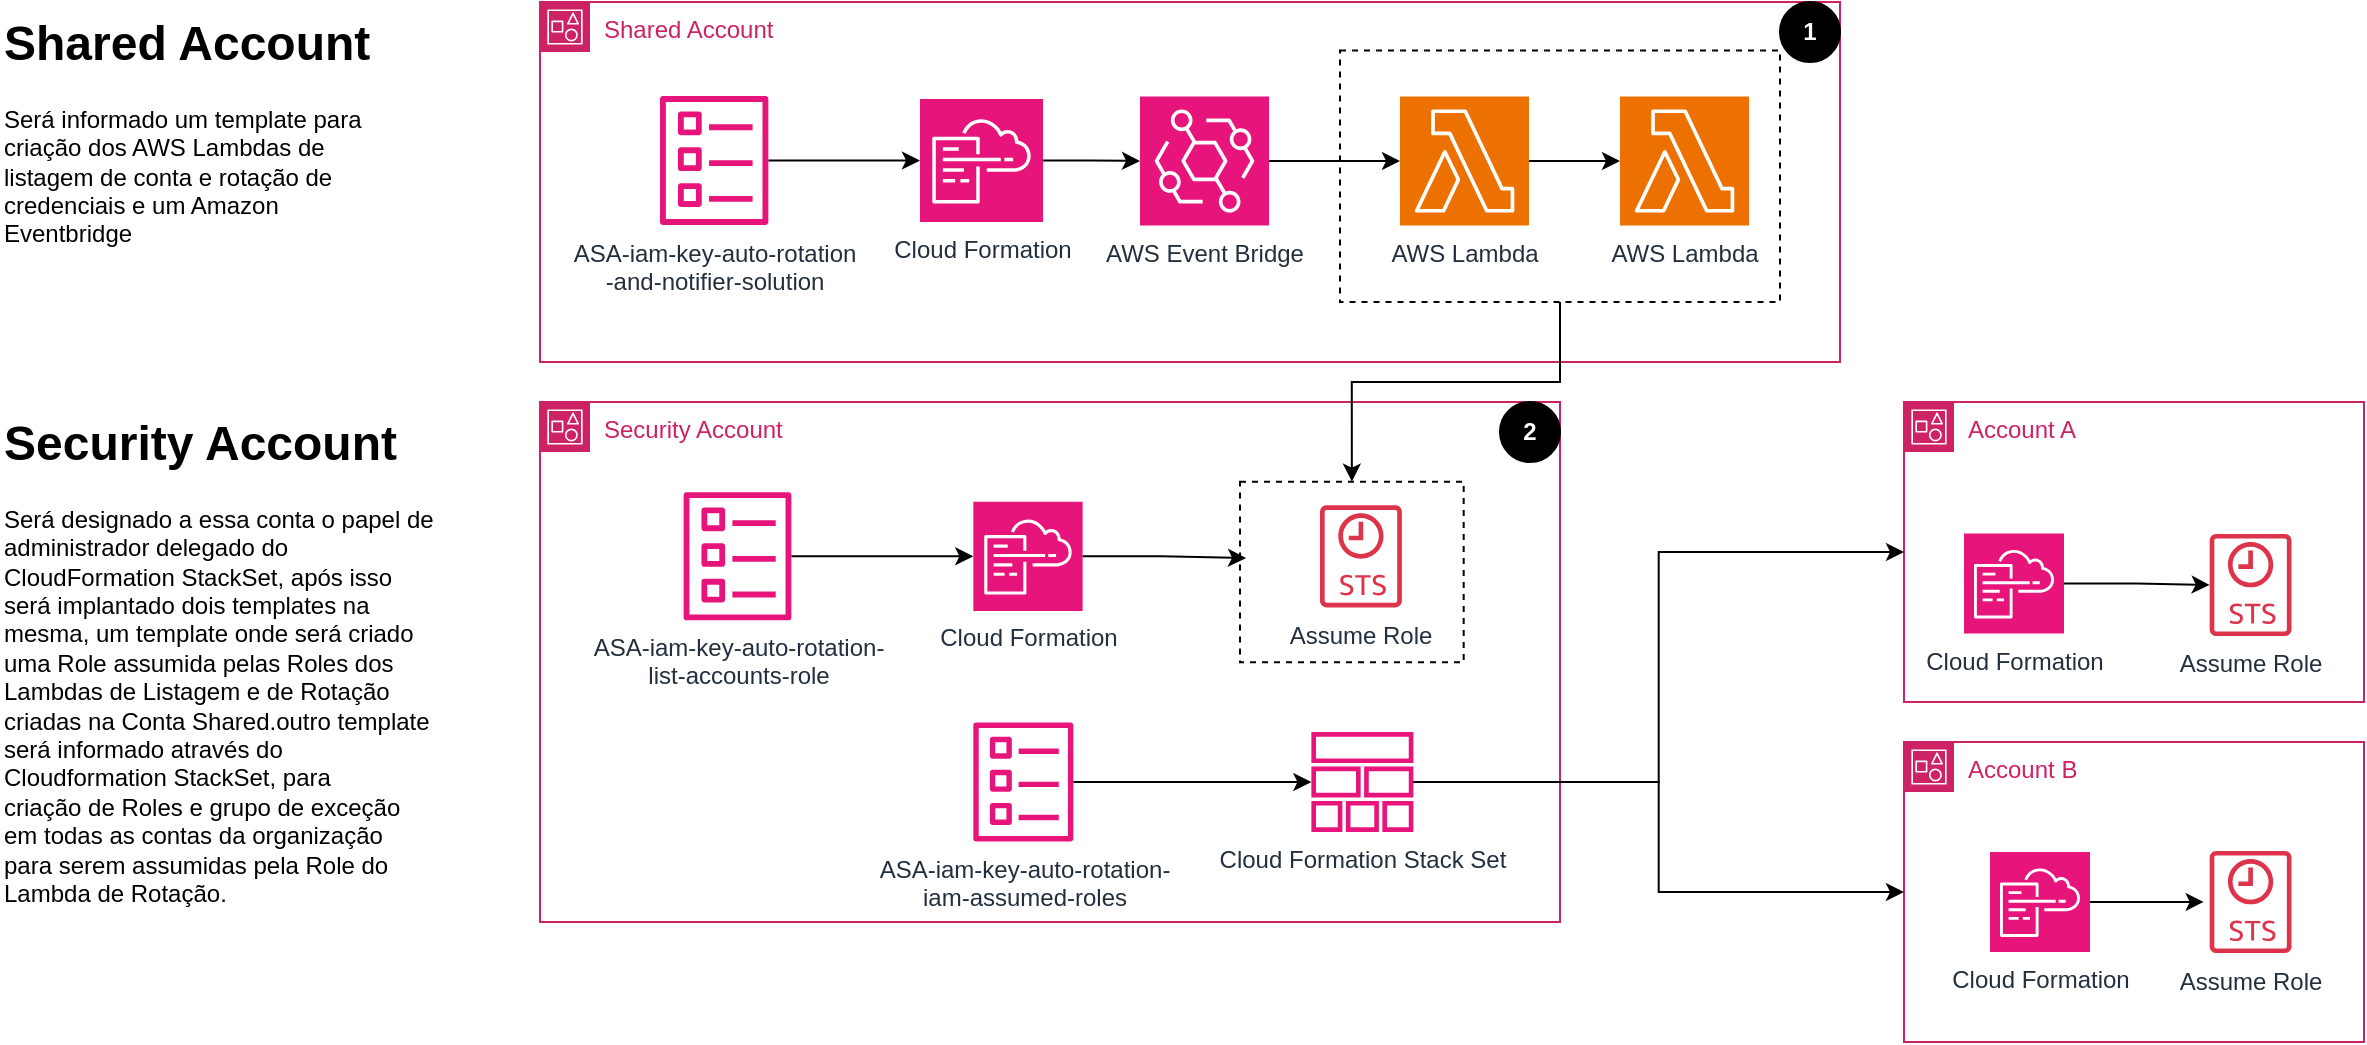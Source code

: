 <mxfile pages="3">
    <diagram name="Página-1" id="qgSkU5hxS73hfIkwyAkY">
        <mxGraphModel dx="3071" dy="1956" grid="1" gridSize="10" guides="1" tooltips="1" connect="1" arrows="1" fold="1" page="1" pageScale="1" pageWidth="827" pageHeight="1169" math="0" shadow="0">
            <root>
                <mxCell id="0"/>
                <mxCell id="1" parent="0"/>
                <mxCell id="0bGmIDLalzpKlqYoLmTf-1" value="&lt;div&gt;Shared Account&lt;/div&gt;&lt;div&gt;&lt;br&gt;&lt;/div&gt;" style="points=[[0,0],[0.25,0],[0.5,0],[0.75,0],[1,0],[1,0.25],[1,0.5],[1,0.75],[1,1],[0.75,1],[0.5,1],[0.25,1],[0,1],[0,0.75],[0,0.5],[0,0.25]];outlineConnect=0;gradientColor=none;html=1;whiteSpace=wrap;fontSize=12;fontStyle=0;container=1;pointerEvents=0;collapsible=0;recursiveResize=0;shape=mxgraph.aws4.group;grIcon=mxgraph.aws4.group_account;strokeColor=#CD2264;fillColor=none;verticalAlign=top;align=left;spacingLeft=30;fontColor=#CD2264;" parent="1" vertex="1">
                    <mxGeometry x="-1440" y="-230" width="650" height="180" as="geometry"/>
                </mxCell>
                <mxCell id="0bGmIDLalzpKlqYoLmTf-2" style="edgeStyle=orthogonalEdgeStyle;rounded=0;orthogonalLoop=1;jettySize=auto;html=1;" parent="0bGmIDLalzpKlqYoLmTf-1" source="0bGmIDLalzpKlqYoLmTf-3" target="0bGmIDLalzpKlqYoLmTf-4" edge="1">
                    <mxGeometry relative="1" as="geometry"/>
                </mxCell>
                <mxCell id="0bGmIDLalzpKlqYoLmTf-3" value="&lt;div&gt;ASA-iam-key-auto-rotation&lt;/div&gt;&lt;div&gt;-and-notifier-solution &lt;br&gt;&lt;/div&gt;&lt;div&gt;&lt;br&gt;&lt;/div&gt;" style="sketch=0;outlineConnect=0;fontColor=#232F3E;gradientColor=none;fillColor=#E7157B;strokeColor=none;dashed=0;verticalLabelPosition=bottom;verticalAlign=top;align=center;html=1;fontSize=12;fontStyle=0;aspect=fixed;pointerEvents=1;shape=mxgraph.aws4.template;" parent="0bGmIDLalzpKlqYoLmTf-1" vertex="1">
                    <mxGeometry x="60" y="46.75" width="54.17" height="65" as="geometry"/>
                </mxCell>
                <mxCell id="0bGmIDLalzpKlqYoLmTf-4" value="&lt;div&gt;Cloud Formation&lt;/div&gt;" style="sketch=0;points=[[0,0,0],[0.25,0,0],[0.5,0,0],[0.75,0,0],[1,0,0],[0,1,0],[0.25,1,0],[0.5,1,0],[0.75,1,0],[1,1,0],[0,0.25,0],[0,0.5,0],[0,0.75,0],[1,0.25,0],[1,0.5,0],[1,0.75,0]];points=[[0,0,0],[0.25,0,0],[0.5,0,0],[0.75,0,0],[1,0,0],[0,1,0],[0.25,1,0],[0.5,1,0],[0.75,1,0],[1,1,0],[0,0.25,0],[0,0.5,0],[0,0.75,0],[1,0.25,0],[1,0.5,0],[1,0.75,0]];outlineConnect=0;fontColor=#232F3E;fillColor=#E7157B;strokeColor=#ffffff;dashed=0;verticalLabelPosition=bottom;verticalAlign=top;align=center;html=1;fontSize=12;fontStyle=0;aspect=fixed;shape=mxgraph.aws4.resourceIcon;resIcon=mxgraph.aws4.cloudformation;" parent="0bGmIDLalzpKlqYoLmTf-1" vertex="1">
                    <mxGeometry x="190" y="48.5" width="61.5" height="61.5" as="geometry"/>
                </mxCell>
                <mxCell id="0bGmIDLalzpKlqYoLmTf-5" value="" style="rounded=0;whiteSpace=wrap;html=1;dashed=1;" parent="0bGmIDLalzpKlqYoLmTf-1" vertex="1">
                    <mxGeometry x="400" y="24.25" width="220" height="125.75" as="geometry"/>
                </mxCell>
                <mxCell id="0bGmIDLalzpKlqYoLmTf-6" style="edgeStyle=orthogonalEdgeStyle;rounded=0;orthogonalLoop=1;jettySize=auto;html=1;" parent="0bGmIDLalzpKlqYoLmTf-1" source="0bGmIDLalzpKlqYoLmTf-7" target="0bGmIDLalzpKlqYoLmTf-10" edge="1">
                    <mxGeometry relative="1" as="geometry"/>
                </mxCell>
                <mxCell id="0bGmIDLalzpKlqYoLmTf-7" value="AWS Lambda" style="sketch=0;points=[[0,0,0],[0.25,0,0],[0.5,0,0],[0.75,0,0],[1,0,0],[0,1,0],[0.25,1,0],[0.5,1,0],[0.75,1,0],[1,1,0],[0,0.25,0],[0,0.5,0],[0,0.75,0],[1,0.25,0],[1,0.5,0],[1,0.75,0]];outlineConnect=0;fontColor=#232F3E;fillColor=#ED7100;strokeColor=#ffffff;dashed=0;verticalLabelPosition=bottom;verticalAlign=top;align=center;html=1;fontSize=12;fontStyle=0;aspect=fixed;shape=mxgraph.aws4.resourceIcon;resIcon=mxgraph.aws4.lambda;" parent="0bGmIDLalzpKlqYoLmTf-1" vertex="1">
                    <mxGeometry x="430" y="47.25" width="64.5" height="64.5" as="geometry"/>
                </mxCell>
                <mxCell id="0bGmIDLalzpKlqYoLmTf-8" style="edgeStyle=orthogonalEdgeStyle;rounded=0;orthogonalLoop=1;jettySize=auto;html=1;" parent="0bGmIDLalzpKlqYoLmTf-1" source="0bGmIDLalzpKlqYoLmTf-9" target="0bGmIDLalzpKlqYoLmTf-7" edge="1">
                    <mxGeometry relative="1" as="geometry"/>
                </mxCell>
                <mxCell id="0bGmIDLalzpKlqYoLmTf-9" value="&lt;div&gt;AWS Event Bridge&lt;/div&gt;" style="sketch=0;points=[[0,0,0],[0.25,0,0],[0.5,0,0],[0.75,0,0],[1,0,0],[0,1,0],[0.25,1,0],[0.5,1,0],[0.75,1,0],[1,1,0],[0,0.25,0],[0,0.5,0],[0,0.75,0],[1,0.25,0],[1,0.5,0],[1,0.75,0]];outlineConnect=0;fontColor=#232F3E;fillColor=#E7157B;strokeColor=#ffffff;dashed=0;verticalLabelPosition=bottom;verticalAlign=top;align=center;html=1;fontSize=12;fontStyle=0;aspect=fixed;shape=mxgraph.aws4.resourceIcon;resIcon=mxgraph.aws4.eventbridge;" parent="0bGmIDLalzpKlqYoLmTf-1" vertex="1">
                    <mxGeometry x="300" y="47.25" width="64.5" height="64.5" as="geometry"/>
                </mxCell>
                <mxCell id="0bGmIDLalzpKlqYoLmTf-10" value="AWS Lambda" style="sketch=0;points=[[0,0,0],[0.25,0,0],[0.5,0,0],[0.75,0,0],[1,0,0],[0,1,0],[0.25,1,0],[0.5,1,0],[0.75,1,0],[1,1,0],[0,0.25,0],[0,0.5,0],[0,0.75,0],[1,0.25,0],[1,0.5,0],[1,0.75,0]];outlineConnect=0;fontColor=#232F3E;fillColor=#ED7100;strokeColor=#ffffff;dashed=0;verticalLabelPosition=bottom;verticalAlign=top;align=center;html=1;fontSize=12;fontStyle=0;aspect=fixed;shape=mxgraph.aws4.resourceIcon;resIcon=mxgraph.aws4.lambda;" parent="0bGmIDLalzpKlqYoLmTf-1" vertex="1">
                    <mxGeometry x="540" y="47.25" width="64.5" height="64.5" as="geometry"/>
                </mxCell>
                <mxCell id="0bGmIDLalzpKlqYoLmTf-11" style="edgeStyle=orthogonalEdgeStyle;rounded=0;orthogonalLoop=1;jettySize=auto;html=1;entryX=0;entryY=0.5;entryDx=0;entryDy=0;entryPerimeter=0;" parent="0bGmIDLalzpKlqYoLmTf-1" source="0bGmIDLalzpKlqYoLmTf-4" target="0bGmIDLalzpKlqYoLmTf-9" edge="1">
                    <mxGeometry relative="1" as="geometry"/>
                </mxCell>
                <mxCell id="0bGmIDLalzpKlqYoLmTf-12" value="&lt;b&gt;&lt;font style=&quot;background-color: rgb(0, 0, 0);&quot; color=&quot;#ffffff&quot;&gt;1&lt;/font&gt;&lt;/b&gt;" style="ellipse;whiteSpace=wrap;html=1;aspect=fixed;fillColor=#000000;" parent="0bGmIDLalzpKlqYoLmTf-1" vertex="1">
                    <mxGeometry x="620" width="30" height="30" as="geometry"/>
                </mxCell>
                <mxCell id="0bGmIDLalzpKlqYoLmTf-13" value="&lt;div&gt;Security Account&lt;/div&gt;&lt;div&gt;&lt;br&gt;&lt;/div&gt;" style="points=[[0,0],[0.25,0],[0.5,0],[0.75,0],[1,0],[1,0.25],[1,0.5],[1,0.75],[1,1],[0.75,1],[0.5,1],[0.25,1],[0,1],[0,0.75],[0,0.5],[0,0.25]];outlineConnect=0;gradientColor=none;html=1;whiteSpace=wrap;fontSize=12;fontStyle=0;container=1;pointerEvents=0;collapsible=0;recursiveResize=0;shape=mxgraph.aws4.group;grIcon=mxgraph.aws4.group_account;strokeColor=#CD2264;fillColor=none;verticalAlign=top;align=left;spacingLeft=30;fontColor=#CD2264;dashed=0;" parent="1" vertex="1">
                    <mxGeometry x="-1440" y="-30" width="510" height="260" as="geometry"/>
                </mxCell>
                <mxCell id="0bGmIDLalzpKlqYoLmTf-14" value="" style="rounded=0;whiteSpace=wrap;html=1;dashed=1;" parent="0bGmIDLalzpKlqYoLmTf-13" vertex="1">
                    <mxGeometry x="350" y="39.83" width="111.84" height="90.34" as="geometry"/>
                </mxCell>
                <mxCell id="0bGmIDLalzpKlqYoLmTf-15" style="edgeStyle=orthogonalEdgeStyle;rounded=0;orthogonalLoop=1;jettySize=auto;html=1;" parent="0bGmIDLalzpKlqYoLmTf-13" source="0bGmIDLalzpKlqYoLmTf-16" target="0bGmIDLalzpKlqYoLmTf-17" edge="1">
                    <mxGeometry relative="1" as="geometry"/>
                </mxCell>
                <mxCell id="0bGmIDLalzpKlqYoLmTf-16" value="&lt;div&gt;ASA-iam-key-auto-rotation-&lt;br&gt;list-accounts-role&lt;/div&gt;" style="sketch=0;outlineConnect=0;fontColor=#232F3E;gradientColor=none;fillColor=#E7157B;strokeColor=none;dashed=0;verticalLabelPosition=bottom;verticalAlign=top;align=center;html=1;fontSize=12;fontStyle=0;aspect=fixed;pointerEvents=1;shape=mxgraph.aws4.template;" parent="0bGmIDLalzpKlqYoLmTf-13" vertex="1">
                    <mxGeometry x="71.81" y="44.83" width="53.87" height="64.65" as="geometry"/>
                </mxCell>
                <mxCell id="0bGmIDLalzpKlqYoLmTf-17" value="&lt;div&gt;Cloud Formation&lt;/div&gt;" style="sketch=0;points=[[0,0,0],[0.25,0,0],[0.5,0,0],[0.75,0,0],[1,0,0],[0,1,0],[0.25,1,0],[0.5,1,0],[0.75,1,0],[1,1,0],[0,0.25,0],[0,0.5,0],[0,0.75,0],[1,0.25,0],[1,0.5,0],[1,0.75,0]];points=[[0,0,0],[0.25,0,0],[0.5,0,0],[0.75,0,0],[1,0,0],[0,1,0],[0.25,1,0],[0.5,1,0],[0.75,1,0],[1,1,0],[0,0.25,0],[0,0.5,0],[0,0.75,0],[1,0.25,0],[1,0.5,0],[1,0.75,0]];outlineConnect=0;fontColor=#232F3E;fillColor=#E7157B;strokeColor=#ffffff;dashed=0;verticalLabelPosition=bottom;verticalAlign=top;align=center;html=1;fontSize=12;fontStyle=0;aspect=fixed;shape=mxgraph.aws4.resourceIcon;resIcon=mxgraph.aws4.cloudformation;" parent="0bGmIDLalzpKlqYoLmTf-13" vertex="1">
                    <mxGeometry x="216.66" y="49.82" width="54.65" height="54.65" as="geometry"/>
                </mxCell>
                <mxCell id="0bGmIDLalzpKlqYoLmTf-18" value="&lt;div&gt;Assume Role&lt;/div&gt;&lt;div&gt;&lt;br&gt;&lt;/div&gt;" style="sketch=0;outlineConnect=0;fontColor=#232F3E;gradientColor=none;fillColor=#DD344C;strokeColor=none;dashed=0;verticalLabelPosition=bottom;verticalAlign=top;align=center;html=1;fontSize=12;fontStyle=0;aspect=fixed;pointerEvents=1;shape=mxgraph.aws4.sts_alternate;" parent="0bGmIDLalzpKlqYoLmTf-13" vertex="1">
                    <mxGeometry x="390" y="51.41" width="40.93" height="51.49" as="geometry"/>
                </mxCell>
                <mxCell id="0bGmIDLalzpKlqYoLmTf-19" style="edgeStyle=orthogonalEdgeStyle;rounded=0;orthogonalLoop=1;jettySize=auto;html=1;entryX=0.027;entryY=0.423;entryDx=0;entryDy=0;entryPerimeter=0;" parent="0bGmIDLalzpKlqYoLmTf-13" source="0bGmIDLalzpKlqYoLmTf-17" target="0bGmIDLalzpKlqYoLmTf-14" edge="1">
                    <mxGeometry relative="1" as="geometry"/>
                </mxCell>
                <mxCell id="0bGmIDLalzpKlqYoLmTf-20" value="&lt;font color=&quot;#ffffff&quot;&gt;&lt;b&gt;2&lt;/b&gt;&lt;/font&gt;" style="ellipse;whiteSpace=wrap;html=1;aspect=fixed;fillColor=#000000;" parent="0bGmIDLalzpKlqYoLmTf-13" vertex="1">
                    <mxGeometry x="480" width="30" height="30" as="geometry"/>
                </mxCell>
                <mxCell id="0bGmIDLalzpKlqYoLmTf-21" style="edgeStyle=orthogonalEdgeStyle;rounded=0;orthogonalLoop=1;jettySize=auto;html=1;" parent="0bGmIDLalzpKlqYoLmTf-13" source="0bGmIDLalzpKlqYoLmTf-22" target="0bGmIDLalzpKlqYoLmTf-23" edge="1">
                    <mxGeometry relative="1" as="geometry"/>
                </mxCell>
                <mxCell id="0bGmIDLalzpKlqYoLmTf-22" value="&lt;div&gt;ASA-iam-key-auto-rotation-&lt;br&gt;iam-assumed-roles&lt;/div&gt;&lt;div&gt;&lt;br&gt;&lt;/div&gt;" style="sketch=0;outlineConnect=0;fontColor=#232F3E;gradientColor=none;fillColor=#E7157B;strokeColor=none;dashed=0;verticalLabelPosition=bottom;verticalAlign=top;align=center;html=1;fontSize=12;fontStyle=0;aspect=fixed;pointerEvents=1;shape=mxgraph.aws4.template;" parent="0bGmIDLalzpKlqYoLmTf-13" vertex="1">
                    <mxGeometry x="216.66" y="160" width="50" height="60" as="geometry"/>
                </mxCell>
                <mxCell id="0bGmIDLalzpKlqYoLmTf-23" value="Cloud Formation Stack Set" style="sketch=0;outlineConnect=0;fontColor=#232F3E;gradientColor=none;fillColor=#E7157B;strokeColor=none;dashed=0;verticalLabelPosition=bottom;verticalAlign=top;align=center;html=1;fontSize=12;fontStyle=0;aspect=fixed;pointerEvents=1;shape=mxgraph.aws4.stack;" parent="0bGmIDLalzpKlqYoLmTf-13" vertex="1">
                    <mxGeometry x="385.53" y="165" width="51.32" height="50" as="geometry"/>
                </mxCell>
                <mxCell id="0bGmIDLalzpKlqYoLmTf-24" value="&lt;h1 style=&quot;margin-top: 0px;&quot;&gt;Shared Account&lt;br&gt;&lt;/h1&gt;Será informado um template para criação dos AWS Lambdas de listagem de conta e rotação de credenciais e um Amazon Eventbridge" style="text;html=1;whiteSpace=wrap;overflow=hidden;rounded=0;" parent="1" vertex="1">
                    <mxGeometry x="-1710" y="-230" width="200" height="130" as="geometry"/>
                </mxCell>
                <mxCell id="0bGmIDLalzpKlqYoLmTf-25" value="&lt;h1 style=&quot;margin-top: 0px;&quot;&gt;Security Account&lt;br&gt;&lt;/h1&gt;&lt;p&gt;Será designado a essa conta o papel de administrador delegado do CloudFormation StackSet, após isso será implantado dois templates na mesma, um template onde será criado uma Role assumida pelas Roles dos Lambdas de Listagem e de Rotação criadas na Conta Shared.outro template será informado através do Cloudformation StackSet, para &lt;br&gt;criação de Roles e grupo de exceção em todas as contas da organização &lt;br&gt;para serem assumidas pela Role do Lambda de Rotação.&lt;/p&gt;&lt;p&gt;&lt;br&gt;&lt;/p&gt;" style="text;html=1;whiteSpace=wrap;overflow=hidden;rounded=0;" parent="1" vertex="1">
                    <mxGeometry x="-1710" y="-30" width="220" height="270" as="geometry"/>
                </mxCell>
                <mxCell id="0bGmIDLalzpKlqYoLmTf-26" style="edgeStyle=orthogonalEdgeStyle;rounded=0;orthogonalLoop=1;jettySize=auto;html=1;entryX=0.5;entryY=0;entryDx=0;entryDy=0;" parent="1" source="0bGmIDLalzpKlqYoLmTf-5" target="0bGmIDLalzpKlqYoLmTf-14" edge="1">
                    <mxGeometry relative="1" as="geometry">
                        <Array as="points">
                            <mxPoint x="-930" y="-40"/>
                            <mxPoint x="-1034" y="-40"/>
                        </Array>
                    </mxGeometry>
                </mxCell>
                <mxCell id="0bGmIDLalzpKlqYoLmTf-27" value="Account A" style="points=[[0,0],[0.25,0],[0.5,0],[0.75,0],[1,0],[1,0.25],[1,0.5],[1,0.75],[1,1],[0.75,1],[0.5,1],[0.25,1],[0,1],[0,0.75],[0,0.5],[0,0.25]];outlineConnect=0;gradientColor=none;html=1;whiteSpace=wrap;fontSize=12;fontStyle=0;container=1;pointerEvents=0;collapsible=0;recursiveResize=0;shape=mxgraph.aws4.group;grIcon=mxgraph.aws4.group_account;strokeColor=#CD2264;fillColor=none;verticalAlign=top;align=left;spacingLeft=30;fontColor=#CD2264;dashed=0;" parent="1" vertex="1">
                    <mxGeometry x="-758" y="-30" width="230" height="150" as="geometry"/>
                </mxCell>
                <mxCell id="0bGmIDLalzpKlqYoLmTf-28" value="Assume Role" style="sketch=0;outlineConnect=0;fontColor=#232F3E;gradientColor=none;fillColor=#DD344C;strokeColor=none;dashed=0;verticalLabelPosition=bottom;verticalAlign=top;align=center;html=1;fontSize=12;fontStyle=0;aspect=fixed;pointerEvents=1;shape=mxgraph.aws4.sts_alternate;" parent="0bGmIDLalzpKlqYoLmTf-27" vertex="1">
                    <mxGeometry x="152.83" y="65.74" width="40.93" height="51.49" as="geometry"/>
                </mxCell>
                <mxCell id="0bGmIDLalzpKlqYoLmTf-29" value="Account B" style="points=[[0,0],[0.25,0],[0.5,0],[0.75,0],[1,0],[1,0.25],[1,0.5],[1,0.75],[1,1],[0.75,1],[0.5,1],[0.25,1],[0,1],[0,0.75],[0,0.5],[0,0.25]];outlineConnect=0;gradientColor=none;html=1;whiteSpace=wrap;fontSize=12;fontStyle=0;container=1;pointerEvents=0;collapsible=0;recursiveResize=0;shape=mxgraph.aws4.group;grIcon=mxgraph.aws4.group_account;strokeColor=#CD2264;fillColor=none;verticalAlign=top;align=left;spacingLeft=30;fontColor=#CD2264;dashed=0;" parent="1" vertex="1">
                    <mxGeometry x="-758" y="140" width="230" height="150" as="geometry"/>
                </mxCell>
                <mxCell id="0bGmIDLalzpKlqYoLmTf-30" style="edgeStyle=orthogonalEdgeStyle;rounded=0;orthogonalLoop=1;jettySize=auto;html=1;" parent="1" source="0bGmIDLalzpKlqYoLmTf-31" edge="1">
                    <mxGeometry relative="1" as="geometry">
                        <mxPoint x="-608.17" y="219.99" as="targetPoint"/>
                    </mxGeometry>
                </mxCell>
                <mxCell id="0bGmIDLalzpKlqYoLmTf-31" value="&lt;div&gt;Cloud Formation&lt;/div&gt;" style="sketch=0;points=[[0,0,0],[0.25,0,0],[0.5,0,0],[0.75,0,0],[1,0,0],[0,1,0],[0.25,1,0],[0.5,1,0],[0.75,1,0],[1,1,0],[0,0.25,0],[0,0.5,0],[0,0.75,0],[1,0.25,0],[1,0.5,0],[1,0.75,0]];points=[[0,0,0],[0.25,0,0],[0.5,0,0],[0.75,0,0],[1,0,0],[0,1,0],[0.25,1,0],[0.5,1,0],[0.75,1,0],[1,1,0],[0,0.25,0],[0,0.5,0],[0,0.75,0],[1,0.25,0],[1,0.5,0],[1,0.75,0]];outlineConnect=0;fontColor=#232F3E;fillColor=#E7157B;strokeColor=#ffffff;dashed=0;verticalLabelPosition=bottom;verticalAlign=top;align=center;html=1;fontSize=12;fontStyle=0;aspect=fixed;shape=mxgraph.aws4.resourceIcon;resIcon=mxgraph.aws4.cloudformation;" parent="1" vertex="1">
                    <mxGeometry x="-715" y="194.99" width="50" height="50" as="geometry"/>
                </mxCell>
                <mxCell id="0bGmIDLalzpKlqYoLmTf-32" value="Assume Role" style="sketch=0;outlineConnect=0;fontColor=#232F3E;gradientColor=none;fillColor=#DD344C;strokeColor=none;dashed=0;verticalLabelPosition=bottom;verticalAlign=top;align=center;html=1;fontSize=12;fontStyle=0;aspect=fixed;pointerEvents=1;shape=mxgraph.aws4.sts_alternate;" parent="1" vertex="1">
                    <mxGeometry x="-605.17" y="194.25" width="40.93" height="51.49" as="geometry"/>
                </mxCell>
                <mxCell id="0bGmIDLalzpKlqYoLmTf-33" style="edgeStyle=orthogonalEdgeStyle;rounded=0;orthogonalLoop=1;jettySize=auto;html=1;" parent="1" source="0bGmIDLalzpKlqYoLmTf-34" target="0bGmIDLalzpKlqYoLmTf-28" edge="1">
                    <mxGeometry relative="1" as="geometry">
                        <mxPoint x="-618" y="60.74" as="targetPoint"/>
                    </mxGeometry>
                </mxCell>
                <mxCell id="0bGmIDLalzpKlqYoLmTf-34" value="&lt;div&gt;Cloud Formation&lt;/div&gt;" style="sketch=0;points=[[0,0,0],[0.25,0,0],[0.5,0,0],[0.75,0,0],[1,0,0],[0,1,0],[0.25,1,0],[0.5,1,0],[0.75,1,0],[1,1,0],[0,0.25,0],[0,0.5,0],[0,0.75,0],[1,0.25,0],[1,0.5,0],[1,0.75,0]];points=[[0,0,0],[0.25,0,0],[0.5,0,0],[0.75,0,0],[1,0,0],[0,1,0],[0.25,1,0],[0.5,1,0],[0.75,1,0],[1,1,0],[0,0.25,0],[0,0.5,0],[0,0.75,0],[1,0.25,0],[1,0.5,0],[1,0.75,0]];outlineConnect=0;fontColor=#232F3E;fillColor=#E7157B;strokeColor=#ffffff;dashed=0;verticalLabelPosition=bottom;verticalAlign=top;align=center;html=1;fontSize=12;fontStyle=0;aspect=fixed;shape=mxgraph.aws4.resourceIcon;resIcon=mxgraph.aws4.cloudformation;" parent="1" vertex="1">
                    <mxGeometry x="-728" y="35.74" width="50" height="50" as="geometry"/>
                </mxCell>
                <mxCell id="0bGmIDLalzpKlqYoLmTf-35" style="edgeStyle=orthogonalEdgeStyle;rounded=0;orthogonalLoop=1;jettySize=auto;html=1;entryX=0;entryY=0.5;entryDx=0;entryDy=0;" parent="1" source="0bGmIDLalzpKlqYoLmTf-23" target="0bGmIDLalzpKlqYoLmTf-27" edge="1">
                    <mxGeometry relative="1" as="geometry"/>
                </mxCell>
                <mxCell id="0bGmIDLalzpKlqYoLmTf-36" style="edgeStyle=orthogonalEdgeStyle;rounded=0;orthogonalLoop=1;jettySize=auto;html=1;" parent="1" source="0bGmIDLalzpKlqYoLmTf-23" target="0bGmIDLalzpKlqYoLmTf-29" edge="1">
                    <mxGeometry relative="1" as="geometry"/>
                </mxCell>
            </root>
        </mxGraphModel>
    </diagram>
    <diagram id="G9Zi1aTXQtj_GWjGrWDe" name="Página-2">
        <mxGraphModel dx="2864" dy="2293" grid="1" gridSize="10" guides="1" tooltips="1" connect="1" arrows="1" fold="1" page="1" pageScale="1" pageWidth="827" pageHeight="1169" math="0" shadow="0">
            <root>
                <mxCell id="0"/>
                <mxCell id="1" parent="0"/>
                <mxCell id="LbYironnKpKWEJXVZfxQ-1" style="edgeStyle=orthogonalEdgeStyle;rounded=0;orthogonalLoop=1;jettySize=auto;html=1;fontColor=#000000;strokeColor=#FFFFFF;" parent="1" source="LbYironnKpKWEJXVZfxQ-4" target="LbYironnKpKWEJXVZfxQ-46" edge="1">
                    <mxGeometry relative="1" as="geometry">
                        <Array as="points">
                            <mxPoint x="205" y="190"/>
                            <mxPoint x="205" y="190"/>
                        </Array>
                    </mxGeometry>
                </mxCell>
                <mxCell id="LbYironnKpKWEJXVZfxQ-2" style="edgeStyle=orthogonalEdgeStyle;rounded=0;orthogonalLoop=1;jettySize=auto;html=1;" parent="1" source="LbYironnKpKWEJXVZfxQ-4" target="LbYironnKpKWEJXVZfxQ-46" edge="1">
                    <mxGeometry relative="1" as="geometry">
                        <Array as="points">
                            <mxPoint x="205" y="198"/>
                            <mxPoint x="205" y="198"/>
                        </Array>
                    </mxGeometry>
                </mxCell>
                <mxCell id="LbYironnKpKWEJXVZfxQ-3" value="Administrador Delegado" style="edgeLabel;html=1;align=center;verticalAlign=middle;resizable=0;points=[];" parent="LbYironnKpKWEJXVZfxQ-2" connectable="0" vertex="1">
                    <mxGeometry x="-0.184" relative="1" as="geometry">
                        <mxPoint as="offset"/>
                    </mxGeometry>
                </mxCell>
                <mxCell id="LbYironnKpKWEJXVZfxQ-4" value="Security Account" style="points=[[0,0],[0.25,0],[0.5,0],[0.75,0],[1,0],[1,0.25],[1,0.5],[1,0.75],[1,1],[0.75,1],[0.5,1],[0.25,1],[0,1],[0,0.75],[0,0.5],[0,0.25]];outlineConnect=0;gradientColor=none;html=1;whiteSpace=wrap;fontSize=12;fontStyle=0;container=1;pointerEvents=0;collapsible=0;recursiveResize=0;shape=mxgraph.aws4.group;grIcon=mxgraph.aws4.group_account;strokeColor=#CD2264;fillColor=none;verticalAlign=top;align=left;spacingLeft=30;fontColor=#000000;dashed=0;" parent="1" vertex="1">
                    <mxGeometry x="160" y="-15" width="390" height="190" as="geometry"/>
                </mxCell>
                <mxCell id="LbYironnKpKWEJXVZfxQ-5" value="Secrets Manager" style="points=[[0,0],[0.25,0],[0.5,0],[0.75,0],[1,0],[1,0.25],[1,0.5],[1,0.75],[1,1],[0.75,1],[0.5,1],[0.25,1],[0,1],[0,0.75],[0,0.5],[0,0.25]];outlineConnect=0;gradientColor=none;html=1;whiteSpace=wrap;fontSize=12;fontStyle=0;container=1;pointerEvents=0;collapsible=0;recursiveResize=0;shape=mxgraph.aws4.group;grIcon=mxgraph.aws4.group_account;strokeColor=#FF0000;fillColor=none;verticalAlign=top;align=left;spacingLeft=30;fontColor=#000000;dashed=0;" parent="LbYironnKpKWEJXVZfxQ-4" vertex="1">
                    <mxGeometry x="180" y="40" width="170" height="130" as="geometry"/>
                </mxCell>
                <mxCell id="LbYironnKpKWEJXVZfxQ-6" value="" style="sketch=0;points=[[0,0,0],[0.25,0,0],[0.5,0,0],[0.75,0,0],[1,0,0],[0,1,0],[0.25,1,0],[0.5,1,0],[0.75,1,0],[1,1,0],[0,0.25,0],[0,0.5,0],[0,0.75,0],[1,0.25,0],[1,0.5,0],[1,0.75,0]];outlineConnect=0;fontColor=#000000;fillColor=#DD344C;strokeColor=#ffffff;dashed=0;verticalLabelPosition=bottom;verticalAlign=top;align=center;html=1;fontSize=12;fontStyle=0;aspect=fixed;shape=mxgraph.aws4.resourceIcon;resIcon=mxgraph.aws4.secrets_manager;" parent="LbYironnKpKWEJXVZfxQ-5" vertex="1">
                    <mxGeometry width="30" height="30" as="geometry"/>
                </mxCell>
                <mxCell id="LbYironnKpKWEJXVZfxQ-7" value="" style="sketch=0;pointerEvents=1;shadow=0;dashed=0;html=1;strokeColor=none;fillColor=#505050;labelPosition=center;verticalLabelPosition=bottom;verticalAlign=top;outlineConnect=0;align=center;shape=mxgraph.office.security.lock_with_key_security_orange;fontColor=#000000;" parent="LbYironnKpKWEJXVZfxQ-5" vertex="1">
                    <mxGeometry x="25" y="60" width="40" height="44" as="geometry"/>
                </mxCell>
                <mxCell id="LbYironnKpKWEJXVZfxQ-8" value="" style="sketch=0;pointerEvents=1;shadow=0;dashed=0;html=1;strokeColor=none;fillColor=#505050;labelPosition=center;verticalLabelPosition=bottom;verticalAlign=top;outlineConnect=0;align=center;shape=mxgraph.office.security.lock_with_key_security_orange;fontColor=#000000;" parent="LbYironnKpKWEJXVZfxQ-5" vertex="1">
                    <mxGeometry x="105" y="60" width="40" height="44" as="geometry"/>
                </mxCell>
                <mxCell id="LbYironnKpKWEJXVZfxQ-9" value="" style="html=1;verticalLabelPosition=bottom;align=center;labelBackgroundColor=#ffffff;verticalAlign=top;strokeWidth=2;strokeColor=#0080F0;shadow=0;dashed=0;shape=mxgraph.ios7.icons.repeat;pointerEvents=1;fontColor=#000000;" parent="LbYironnKpKWEJXVZfxQ-5" vertex="1">
                    <mxGeometry x="70" y="70" width="30" height="24" as="geometry"/>
                </mxCell>
                <mxCell id="LbYironnKpKWEJXVZfxQ-10" value="&lt;div&gt;&lt;font&gt;Assume Role&lt;/font&gt;&lt;/div&gt;&lt;div&gt;&lt;font&gt;&lt;br&gt;&lt;/font&gt;&lt;/div&gt;" style="sketch=0;outlineConnect=0;fontColor=#000000;gradientColor=none;fillColor=#DD344C;strokeColor=none;dashed=0;verticalLabelPosition=bottom;verticalAlign=top;align=center;html=1;fontSize=12;fontStyle=0;aspect=fixed;pointerEvents=1;shape=mxgraph.aws4.sts_alternate;" parent="LbYironnKpKWEJXVZfxQ-4" vertex="1">
                    <mxGeometry x="23.57" y="79.25" width="40.93" height="51.49" as="geometry"/>
                </mxCell>
                <mxCell id="LbYironnKpKWEJXVZfxQ-11" value="Account A" style="points=[[0,0],[0.25,0],[0.5,0],[0.75,0],[1,0],[1,0.25],[1,0.5],[1,0.75],[1,1],[0.75,1],[0.5,1],[0.25,1],[0,1],[0,0.75],[0,0.5],[0,0.25]];outlineConnect=0;gradientColor=none;html=1;whiteSpace=wrap;fontSize=12;fontStyle=0;container=1;pointerEvents=0;collapsible=0;recursiveResize=0;shape=mxgraph.aws4.group;grIcon=mxgraph.aws4.group_account;strokeColor=#CD2264;fillColor=none;verticalAlign=top;align=left;spacingLeft=30;fontColor=#000000;dashed=0;" parent="1" vertex="1">
                    <mxGeometry x="-500" y="180" width="390" height="180" as="geometry"/>
                </mxCell>
                <mxCell id="LbYironnKpKWEJXVZfxQ-12" value="IAM User" style="points=[[0,0],[0.25,0],[0.5,0],[0.75,0],[1,0],[1,0.25],[1,0.5],[1,0.75],[1,1],[0.75,1],[0.5,1],[0.25,1],[0,1],[0,0.75],[0,0.5],[0,0.25]];outlineConnect=0;gradientColor=none;html=1;whiteSpace=wrap;fontSize=12;fontStyle=0;container=1;pointerEvents=0;collapsible=0;recursiveResize=0;shape=mxgraph.aws4.group;grIcon=mxgraph.aws4.group_account;strokeColor=#FF0000;fillColor=none;verticalAlign=top;align=left;spacingLeft=30;fontColor=#000000;dashed=0;" parent="LbYironnKpKWEJXVZfxQ-11" vertex="1">
                    <mxGeometry x="180" y="40" width="170" height="120" as="geometry"/>
                </mxCell>
                <mxCell id="LbYironnKpKWEJXVZfxQ-13" value="Key Access&lt;div&gt;old&lt;/div&gt;" style="sketch=0;pointerEvents=1;shadow=0;dashed=0;html=1;strokeColor=none;fillColor=#FF3333;labelPosition=center;verticalLabelPosition=bottom;verticalAlign=top;outlineConnect=0;align=center;shape=mxgraph.office.security.key_permissions;fontColor=#000000;" parent="LbYironnKpKWEJXVZfxQ-12" vertex="1">
                    <mxGeometry x="30.0" y="30" width="30" height="50" as="geometry"/>
                </mxCell>
                <mxCell id="LbYironnKpKWEJXVZfxQ-14" value="Key Access&lt;div&gt;new&lt;/div&gt;" style="sketch=0;pointerEvents=1;shadow=0;dashed=0;html=1;strokeColor=none;fillColor=#FF3333;labelPosition=center;verticalLabelPosition=bottom;verticalAlign=top;outlineConnect=0;align=center;shape=mxgraph.office.security.key_permissions;fontColor=#000000;" parent="LbYironnKpKWEJXVZfxQ-12" vertex="1">
                    <mxGeometry x="110.0" y="30" width="30" height="50" as="geometry"/>
                </mxCell>
                <mxCell id="LbYironnKpKWEJXVZfxQ-15" value="" style="html=1;verticalLabelPosition=bottom;align=center;labelBackgroundColor=#ffffff;verticalAlign=top;strokeWidth=2;strokeColor=#0080F0;shadow=0;dashed=0;shape=mxgraph.ios7.icons.repeat;pointerEvents=1;fontColor=#000000;" parent="LbYironnKpKWEJXVZfxQ-12" vertex="1">
                    <mxGeometry x="70" y="43" width="30" height="24" as="geometry"/>
                </mxCell>
                <mxCell id="LbYironnKpKWEJXVZfxQ-16" value="" style="shape=image;verticalLabelPosition=bottom;labelBackgroundColor=default;verticalAlign=top;aspect=fixed;imageAspect=0;image=https://res.cloudinary.com/hy4kyit2a/f_auto,fl_lossy,q_70/learn/modules/aws-cloud-security/control-access-with-aws-identity-and-access-management/images/3d5ecfeab35e8dfc1eb781f7880fafc9_99-c-15-ccc-fe-5-e-4-d-8-f-bcfc-193197-b-9-dc-7-b.png;fontColor=#000000;" parent="LbYironnKpKWEJXVZfxQ-12" vertex="1">
                    <mxGeometry width="30" height="30" as="geometry"/>
                </mxCell>
                <mxCell id="LbYironnKpKWEJXVZfxQ-17" value="&lt;div&gt;Assume Role&lt;/div&gt;&lt;div&gt;&lt;br&gt;&lt;/div&gt;" style="sketch=0;outlineConnect=0;fontColor=#000000;gradientColor=none;fillColor=#DD344C;strokeColor=none;dashed=0;verticalLabelPosition=bottom;verticalAlign=top;align=center;html=1;fontSize=12;fontStyle=0;aspect=fixed;pointerEvents=1;shape=mxgraph.aws4.sts_alternate;" parent="LbYironnKpKWEJXVZfxQ-11" vertex="1">
                    <mxGeometry x="40.0" y="74.26" width="40.93" height="51.49" as="geometry"/>
                </mxCell>
                <mxCell id="LbYironnKpKWEJXVZfxQ-18" value="Shared Account" style="points=[[0,0],[0.25,0],[0.5,0],[0.75,0],[1,0],[1,0.25],[1,0.5],[1,0.75],[1,1],[0.75,1],[0.5,1],[0.25,1],[0,1],[0,0.75],[0,0.5],[0,0.25]];outlineConnect=0;gradientColor=none;html=1;whiteSpace=wrap;fontSize=12;fontStyle=0;container=1;pointerEvents=0;collapsible=0;recursiveResize=0;shape=mxgraph.aws4.group;grIcon=mxgraph.aws4.group_account;strokeColor=#CD2264;fillColor=none;verticalAlign=top;align=left;spacingLeft=30;fontColor=#000000;dashed=0;" parent="1" vertex="1">
                    <mxGeometry x="-500" y="-15" width="547" height="180" as="geometry"/>
                </mxCell>
                <mxCell id="LbYironnKpKWEJXVZfxQ-19" value="Lambda List Accounts" style="sketch=0;points=[[0,0,0],[0.25,0,0],[0.5,0,0],[0.75,0,0],[1,0,0],[0,1,0],[0.25,1,0],[0.5,1,0],[0.75,1,0],[1,1,0],[0,0.25,0],[0,0.5,0],[0,0.75,0],[1,0.25,0],[1,0.5,0],[1,0.75,0]];outlineConnect=0;fontColor=#000000;fillColor=#ED7100;strokeColor=#ffffff;dashed=0;verticalLabelPosition=bottom;verticalAlign=top;align=center;html=1;fontSize=12;fontStyle=0;aspect=fixed;shape=mxgraph.aws4.resourceIcon;resIcon=mxgraph.aws4.lambda;" parent="LbYironnKpKWEJXVZfxQ-18" vertex="1">
                    <mxGeometry x="317" y="67" width="56" height="56" as="geometry"/>
                </mxCell>
                <mxCell id="LbYironnKpKWEJXVZfxQ-20" value="&lt;div&gt;&lt;font&gt;&lt;b&gt;&lt;font style=&quot;font-size: 16px;&quot;&gt;Ativação do Lambda&lt;/font&gt;&lt;/b&gt;&lt;/font&gt;&lt;/div&gt;&lt;div&gt;&lt;font&gt;Lambda List Accounts acionado&amp;nbsp;&lt;/font&gt;&lt;/div&gt;&lt;div&gt;&lt;font&gt;através de um EventBridge&amp;nbsp;&lt;/font&gt;&lt;/div&gt;&lt;div&gt;&lt;font&gt;todos os dias para &lt;span style=&quot;background-color: initial;&quot;&gt;validação&amp;nbsp;&lt;/span&gt;&lt;span style=&quot;background-color: initial;&quot;&gt;de&amp;nbsp;&lt;/span&gt;&lt;/font&gt;&lt;/div&gt;&lt;div&gt;&lt;font&gt;&lt;span style=&quot;background-color: initial;&quot;&gt;troca de chaves&lt;/span&gt;&lt;/font&gt;&lt;/div&gt;" style="text;html=1;align=left;verticalAlign=middle;resizable=0;points=[];autosize=1;strokeColor=none;fillColor=none;fontColor=#000000;" parent="LbYironnKpKWEJXVZfxQ-18" vertex="1">
                    <mxGeometry x="10" y="35" width="210" height="90" as="geometry"/>
                </mxCell>
                <mxCell id="LbYironnKpKWEJXVZfxQ-21" style="edgeStyle=orthogonalEdgeStyle;rounded=0;orthogonalLoop=1;jettySize=auto;html=1;strokeColor=#000000;fontColor=#000000;" parent="LbYironnKpKWEJXVZfxQ-18" source="LbYironnKpKWEJXVZfxQ-22" target="LbYironnKpKWEJXVZfxQ-19" edge="1">
                    <mxGeometry relative="1" as="geometry"/>
                </mxCell>
                <mxCell id="LbYironnKpKWEJXVZfxQ-22" value="EventBridge" style="sketch=0;points=[[0,0,0],[0.25,0,0],[0.5,0,0],[0.75,0,0],[1,0,0],[0,1,0],[0.25,1,0],[0.5,1,0],[0.75,1,0],[1,1,0],[0,0.25,0],[0,0.5,0],[0,0.75,0],[1,0.25,0],[1,0.5,0],[1,0.75,0]];outlineConnect=0;fontColor=#000000;fillColor=#E7157B;strokeColor=#ffffff;dashed=0;verticalLabelPosition=bottom;verticalAlign=top;align=center;html=1;fontSize=12;fontStyle=0;aspect=fixed;shape=mxgraph.aws4.resourceIcon;resIcon=mxgraph.aws4.eventbridge;" parent="LbYironnKpKWEJXVZfxQ-18" vertex="1">
                    <mxGeometry x="200" y="65" width="60" height="60" as="geometry"/>
                </mxCell>
                <mxCell id="LbYironnKpKWEJXVZfxQ-23" value="Lambda Rotate" style="sketch=0;points=[[0,0,0],[0.25,0,0],[0.5,0,0],[0.75,0,0],[1,0,0],[0,1,0],[0.25,1,0],[0.5,1,0],[0.75,1,0],[1,1,0],[0,0.25,0],[0,0.5,0],[0,0.75,0],[1,0.25,0],[1,0.5,0],[1,0.75,0]];outlineConnect=0;fontColor=#000000;fillColor=#ED7100;strokeColor=#ffffff;dashed=0;verticalLabelPosition=bottom;verticalAlign=top;align=center;html=1;fontSize=12;fontStyle=0;aspect=fixed;shape=mxgraph.aws4.resourceIcon;resIcon=mxgraph.aws4.lambda;" parent="LbYironnKpKWEJXVZfxQ-18" vertex="1">
                    <mxGeometry x="437" y="67" width="56" height="56" as="geometry"/>
                </mxCell>
                <mxCell id="LbYironnKpKWEJXVZfxQ-24" style="edgeStyle=orthogonalEdgeStyle;rounded=0;orthogonalLoop=1;jettySize=auto;html=1;entryX=0;entryY=0.5;entryDx=0;entryDy=0;entryPerimeter=0;strokeColor=#000000;fontColor=#000000;" parent="LbYironnKpKWEJXVZfxQ-18" target="LbYironnKpKWEJXVZfxQ-23" edge="1">
                    <mxGeometry relative="1" as="geometry">
                        <mxPoint x="420" y="95" as="sourcePoint"/>
                    </mxGeometry>
                </mxCell>
                <mxCell id="LbYironnKpKWEJXVZfxQ-25" value="" style="edgeStyle=orthogonalEdgeStyle;rounded=0;orthogonalLoop=1;jettySize=auto;html=1;entryX=0;entryY=0.5;entryDx=0;entryDy=0;entryPerimeter=0;strokeColor=#000000;fontColor=#000000;" parent="LbYironnKpKWEJXVZfxQ-18" source="LbYironnKpKWEJXVZfxQ-19" edge="1">
                    <mxGeometry relative="1" as="geometry">
                        <mxPoint x="-127" y="80" as="sourcePoint"/>
                        <mxPoint x="390" y="95" as="targetPoint"/>
                    </mxGeometry>
                </mxCell>
                <mxCell id="LbYironnKpKWEJXVZfxQ-26" value="&lt;b&gt;1&lt;/b&gt;" style="ellipse;whiteSpace=wrap;html=1;aspect=fixed;fillColor=#000000;fontColor=#FFFFFF;strokeColor=#FFFFFF;" parent="LbYironnKpKWEJXVZfxQ-18" vertex="1">
                    <mxGeometry x="510" y="5" width="30" height="30" as="geometry"/>
                </mxCell>
                <mxCell id="LbYironnKpKWEJXVZfxQ-27" value="&lt;div&gt;&lt;b&gt;2&lt;/b&gt;&lt;/div&gt;" style="ellipse;whiteSpace=wrap;html=1;aspect=fixed;fillColor=#000000;strokeColor=#000000;fontColor=#FFFFFF;" parent="LbYironnKpKWEJXVZfxQ-18" vertex="1">
                    <mxGeometry x="390" y="80" width="30" height="30" as="geometry"/>
                </mxCell>
                <mxCell id="LbYironnKpKWEJXVZfxQ-28" value="Account B" style="points=[[0,0],[0.25,0],[0.5,0],[0.75,0],[1,0],[1,0.25],[1,0.5],[1,0.75],[1,1],[0.75,1],[0.5,1],[0.25,1],[0,1],[0,0.75],[0,0.5],[0,0.25]];outlineConnect=0;gradientColor=none;html=1;whiteSpace=wrap;fontSize=12;fontStyle=0;container=1;pointerEvents=0;collapsible=0;recursiveResize=0;shape=mxgraph.aws4.group;grIcon=mxgraph.aws4.group_account;strokeColor=#CD2264;fillColor=none;verticalAlign=top;align=left;spacingLeft=30;fontColor=#000000;dashed=0;" parent="1" vertex="1">
                    <mxGeometry x="-500" y="380" width="390" height="160" as="geometry"/>
                </mxCell>
                <mxCell id="LbYironnKpKWEJXVZfxQ-29" value="IAM User" style="points=[[0,0],[0.25,0],[0.5,0],[0.75,0],[1,0],[1,0.25],[1,0.5],[1,0.75],[1,1],[0.75,1],[0.5,1],[0.25,1],[0,1],[0,0.75],[0,0.5],[0,0.25]];outlineConnect=0;gradientColor=none;html=1;whiteSpace=wrap;fontSize=12;fontStyle=0;container=1;pointerEvents=0;collapsible=0;recursiveResize=0;shape=mxgraph.aws4.group;grIcon=mxgraph.aws4.group_account;strokeColor=#FF0000;fillColor=none;verticalAlign=top;align=left;spacingLeft=30;fontColor=#000000;dashed=0;" parent="LbYironnKpKWEJXVZfxQ-28" vertex="1">
                    <mxGeometry x="180" y="20" width="170" height="120" as="geometry"/>
                </mxCell>
                <mxCell id="LbYironnKpKWEJXVZfxQ-30" value="&lt;font&gt;Key Access&lt;/font&gt;&lt;div&gt;&lt;font&gt;old&lt;/font&gt;&lt;/div&gt;" style="sketch=0;pointerEvents=1;shadow=0;dashed=0;html=1;strokeColor=none;fillColor=#FF3333;labelPosition=center;verticalLabelPosition=bottom;verticalAlign=top;outlineConnect=0;align=center;shape=mxgraph.office.security.key_permissions;fontColor=#000000;" parent="LbYironnKpKWEJXVZfxQ-29" vertex="1">
                    <mxGeometry x="30" y="35" width="30" height="50" as="geometry"/>
                </mxCell>
                <mxCell id="LbYironnKpKWEJXVZfxQ-31" value="&lt;font&gt;Key Access&lt;/font&gt;&lt;div&gt;&lt;font&gt;new&lt;/font&gt;&lt;/div&gt;" style="sketch=0;pointerEvents=1;shadow=0;dashed=0;html=1;strokeColor=none;fillColor=#FF3333;labelPosition=center;verticalLabelPosition=bottom;verticalAlign=top;outlineConnect=0;align=center;shape=mxgraph.office.security.key_permissions;fontColor=#000000;" parent="LbYironnKpKWEJXVZfxQ-29" vertex="1">
                    <mxGeometry x="110" y="35" width="30" height="50" as="geometry"/>
                </mxCell>
                <mxCell id="LbYironnKpKWEJXVZfxQ-32" value="" style="html=1;verticalLabelPosition=bottom;align=center;labelBackgroundColor=#ffffff;verticalAlign=top;strokeWidth=2;strokeColor=#0080F0;shadow=0;dashed=0;shape=mxgraph.ios7.icons.repeat;pointerEvents=1;fontColor=#000000;" parent="LbYironnKpKWEJXVZfxQ-29" vertex="1">
                    <mxGeometry x="70" y="48" width="30" height="24" as="geometry"/>
                </mxCell>
                <mxCell id="LbYironnKpKWEJXVZfxQ-33" value="" style="shape=image;verticalLabelPosition=bottom;labelBackgroundColor=default;verticalAlign=top;aspect=fixed;imageAspect=0;image=https://res.cloudinary.com/hy4kyit2a/f_auto,fl_lossy,q_70/learn/modules/aws-cloud-security/control-access-with-aws-identity-and-access-management/images/3d5ecfeab35e8dfc1eb781f7880fafc9_99-c-15-ccc-fe-5-e-4-d-8-f-bcfc-193197-b-9-dc-7-b.png;fontColor=#000000;" parent="LbYironnKpKWEJXVZfxQ-29" vertex="1">
                    <mxGeometry width="30" height="30" as="geometry"/>
                </mxCell>
                <mxCell id="LbYironnKpKWEJXVZfxQ-34" value="&lt;div&gt;Assume Role&lt;/div&gt;&lt;div&gt;&lt;br&gt;&lt;/div&gt;" style="sketch=0;outlineConnect=0;fontColor=#000000;gradientColor=none;fillColor=#DD344C;strokeColor=none;dashed=0;verticalLabelPosition=bottom;verticalAlign=top;align=center;html=1;fontSize=12;fontStyle=0;aspect=fixed;pointerEvents=1;shape=mxgraph.aws4.sts_alternate;" parent="LbYironnKpKWEJXVZfxQ-28" vertex="1">
                    <mxGeometry x="40" y="44.26" width="44.31" height="55.74" as="geometry"/>
                </mxCell>
                <mxCell id="LbYironnKpKWEJXVZfxQ-35" value="&lt;div&gt;4&lt;/div&gt;" style="ellipse;whiteSpace=wrap;html=1;aspect=fixed;fillColor=#000000;strokeColor=#FFFFFF;fontColor=#FFFFFF;" parent="1" vertex="1">
                    <mxGeometry x="180" y="-50" width="30" height="30" as="geometry"/>
                </mxCell>
                <mxCell id="LbYironnKpKWEJXVZfxQ-36" style="edgeStyle=orthogonalEdgeStyle;rounded=0;orthogonalLoop=1;jettySize=auto;html=1;fontColor=#000000;labelBackgroundColor=none;strokeColor=#000000;" parent="1" source="LbYironnKpKWEJXVZfxQ-23" target="LbYironnKpKWEJXVZfxQ-12" edge="1">
                    <mxGeometry relative="1" as="geometry">
                        <Array as="points">
                            <mxPoint x="-35" y="270"/>
                        </Array>
                    </mxGeometry>
                </mxCell>
                <mxCell id="LbYironnKpKWEJXVZfxQ-37" style="edgeStyle=orthogonalEdgeStyle;rounded=0;orthogonalLoop=1;jettySize=auto;html=1;fontColor=#000000;" parent="1" source="LbYironnKpKWEJXVZfxQ-23" target="LbYironnKpKWEJXVZfxQ-29" edge="1">
                    <mxGeometry relative="1" as="geometry">
                        <Array as="points">
                            <mxPoint x="-35" y="470"/>
                        </Array>
                    </mxGeometry>
                </mxCell>
                <mxCell id="LbYironnKpKWEJXVZfxQ-38" value="&lt;h1 style=&quot;margin-top: 0px;&quot;&gt;Assume Role&lt;br&gt;&lt;/h1&gt;&lt;div&gt;Lambda List Account fará um assume role na conta de segurança, que por sua vez será uma conta delegada na conta Organization tendo os mesmos privilégios em todas as contas.&lt;/div&gt;" style="text;html=1;whiteSpace=wrap;overflow=hidden;rounded=0;fontColor=#000000;" parent="1" vertex="1">
                    <mxGeometry x="370" y="200" width="190" height="165" as="geometry"/>
                </mxCell>
                <mxCell id="LbYironnKpKWEJXVZfxQ-39" value="1" style="ellipse;whiteSpace=wrap;html=1;aspect=fixed;fillColor=#000000;fontColor=#FFFFFF;strokeColor=#FFFFFF;" parent="1" vertex="1">
                    <mxGeometry x="330" y="205" width="30" height="30" as="geometry"/>
                </mxCell>
                <mxCell id="LbYironnKpKWEJXVZfxQ-40" value="&lt;h1 style=&quot;margin-top: 0px;&quot;&gt;Trigger Lambda&lt;br&gt;&lt;/h1&gt;Após trazer a listagem das contas, o Lambda List Accounts irá trigar o Lambda Rotate, para que ele comece a rotacionar as credenciais de usuários e após isso criar um novo secrets no AWS Secrets Manager com as novas credenciais, ou caso já exista o secrets para o usuário alvo, substituir as credenciais existentes." style="text;html=1;whiteSpace=wrap;overflow=hidden;rounded=0;fontColor=#000000;" parent="1" vertex="1">
                    <mxGeometry x="370" y="365" width="200" height="210" as="geometry"/>
                </mxCell>
                <mxCell id="LbYironnKpKWEJXVZfxQ-41" value="&lt;font&gt;&lt;b&gt;3&lt;/b&gt;&lt;/font&gt;" style="ellipse;whiteSpace=wrap;html=1;aspect=fixed;fillColor=#000000;fontColor=#FFFFFF;strokeColor=#FFFFFF;" parent="1" vertex="1">
                    <mxGeometry x="330" y="370" width="30" height="30" as="geometry"/>
                </mxCell>
                <mxCell id="LbYironnKpKWEJXVZfxQ-42" value="&lt;font&gt;&lt;b&gt;4&lt;/b&gt;&lt;/font&gt;" style="ellipse;whiteSpace=wrap;html=1;aspect=fixed;fillColor=#000000;fontColor=#FFFFFF;strokeColor=#FFFFFF;" parent="1" vertex="1">
                    <mxGeometry x="330" y="405" width="30" height="30" as="geometry"/>
                </mxCell>
                <mxCell id="LbYironnKpKWEJXVZfxQ-43" value="" style="edgeStyle=orthogonalEdgeStyle;rounded=0;orthogonalLoop=1;jettySize=auto;html=1;entryX=0.5;entryY=1;entryDx=0;entryDy=0;entryPerimeter=0;fontColor=#000000;labelBackgroundColor=none;strokeColor=#000000;" parent="1" source="LbYironnKpKWEJXVZfxQ-29" target="LbYironnKpKWEJXVZfxQ-23" edge="1">
                    <mxGeometry relative="1" as="geometry">
                        <mxPoint x="-150" y="580" as="sourcePoint"/>
                        <mxPoint x="-35" y="108" as="targetPoint"/>
                        <Array as="points">
                            <mxPoint x="-35" y="470"/>
                        </Array>
                    </mxGeometry>
                </mxCell>
                <mxCell id="LbYironnKpKWEJXVZfxQ-44" value="&lt;b&gt;3&lt;/b&gt;" style="ellipse;whiteSpace=wrap;html=1;aspect=fixed;fillColor=#000000;strokeColor=#000000;fontColor=#FFFFFF;" parent="1" vertex="1">
                    <mxGeometry x="-50" y="350" width="30" height="30" as="geometry"/>
                </mxCell>
                <mxCell id="LbYironnKpKWEJXVZfxQ-45" style="edgeStyle=orthogonalEdgeStyle;rounded=0;orthogonalLoop=1;jettySize=auto;html=1;entryX=0.011;entryY=0.402;entryDx=0;entryDy=0;entryPerimeter=0;dashed=1;fontColor=#000000;labelBackgroundColor=none;strokeColor=#000000;" parent="1" source="LbYironnKpKWEJXVZfxQ-23" target="LbYironnKpKWEJXVZfxQ-10" edge="1">
                    <mxGeometry relative="1" as="geometry">
                        <Array as="points">
                            <mxPoint x="50" y="85"/>
                            <mxPoint x="50" y="85"/>
                        </Array>
                    </mxGeometry>
                </mxCell>
                <mxCell id="LbYironnKpKWEJXVZfxQ-46" value="&lt;span style=&quot;&quot;&gt;Organization Account&lt;/span&gt;" style="sketch=0;outlineConnect=0;fontColor=#000000;gradientColor=none;fillColor=#E7157B;strokeColor=none;dashed=0;verticalLabelPosition=bottom;verticalAlign=top;align=center;html=1;fontSize=12;fontStyle=0;aspect=fixed;pointerEvents=1;shape=mxgraph.aws4.organizations_account2;" parent="1" vertex="1">
                    <mxGeometry x="180" y="265" width="50" height="50" as="geometry"/>
                </mxCell>
                <mxCell id="LbYironnKpKWEJXVZfxQ-47" style="edgeStyle=orthogonalEdgeStyle;rounded=0;orthogonalLoop=1;jettySize=auto;html=1;curved=1;dashed=1;fontColor=#000000;labelBackgroundColor=none;strokeColor=#000000;" parent="1" source="LbYironnKpKWEJXVZfxQ-19" target="LbYironnKpKWEJXVZfxQ-10" edge="1">
                    <mxGeometry relative="1" as="geometry">
                        <Array as="points">
                            <mxPoint x="-155" y="10"/>
                            <mxPoint x="204" y="10"/>
                        </Array>
                    </mxGeometry>
                </mxCell>
                <mxCell id="LbYironnKpKWEJXVZfxQ-48" style="edgeStyle=orthogonalEdgeStyle;rounded=0;orthogonalLoop=1;jettySize=auto;html=1;entryX=0.5;entryY=0;entryDx=0;entryDy=0;fontColor=#000000;labelBackgroundColor=none;strokeColor=#000000;" parent="1" source="LbYironnKpKWEJXVZfxQ-23" target="LbYironnKpKWEJXVZfxQ-5" edge="1">
                    <mxGeometry relative="1" as="geometry">
                        <Array as="points">
                            <mxPoint x="-35" y="-30"/>
                            <mxPoint x="425" y="-30"/>
                        </Array>
                    </mxGeometry>
                </mxCell>
                <mxCell id="LbYironnKpKWEJXVZfxQ-49" value="&lt;div&gt;2&lt;/div&gt;" style="ellipse;whiteSpace=wrap;html=1;aspect=fixed;fillColor=#000000;fontColor=#FFFFFF;strokeColor=#FFFFFF;" parent="1" vertex="1">
                    <mxGeometry x="330" y="241" width="30" height="30" as="geometry"/>
                </mxCell>
            </root>
        </mxGraphModel>
    </diagram>
    <diagram id="k0DliNF0ajX50hZGoK3A" name="Página-3">
        <mxGraphModel dx="2637" dy="844" grid="1" gridSize="10" guides="1" tooltips="1" connect="1" arrows="1" fold="1" page="1" pageScale="1" pageWidth="827" pageHeight="1169" math="0" shadow="0">
            <root>
                <mxCell id="0"/>
                <mxCell id="1" parent="0"/>
                <mxCell id="ROx5c4pqdkcusQvmIdKU-1" value="Account A" style="points=[[0,0],[0.25,0],[0.5,0],[0.75,0],[1,0],[1,0.25],[1,0.5],[1,0.75],[1,1],[0.75,1],[0.5,1],[0.25,1],[0,1],[0,0.75],[0,0.5],[0,0.25]];outlineConnect=0;gradientColor=none;html=1;whiteSpace=wrap;fontSize=12;fontStyle=0;container=1;pointerEvents=0;collapsible=0;recursiveResize=0;shape=mxgraph.aws4.group;grIcon=mxgraph.aws4.group_account;strokeColor=#CD2264;fillColor=none;verticalAlign=top;align=left;spacingLeft=30;fontColor=#000000;dashed=0;" parent="1" vertex="1">
                    <mxGeometry x="-500" y="180" width="240" height="180" as="geometry"/>
                </mxCell>
                <mxCell id="ROx5c4pqdkcusQvmIdKU-15" value="" style="rounded=0;whiteSpace=wrap;html=1;" parent="ROx5c4pqdkcusQvmIdKU-1" vertex="1">
                    <mxGeometry x="87" y="52.87" width="130" height="74.26" as="geometry"/>
                </mxCell>
                <mxCell id="ROx5c4pqdkcusQvmIdKU-18" value="" style="sketch=0;points=[[0,0,0],[0.25,0,0],[0.5,0,0],[0.75,0,0],[1,0,0],[0,1,0],[0.25,1,0],[0.5,1,0],[0.75,1,0],[1,1,0],[0,0.25,0],[0,0.5,0],[0,0.75,0],[1,0.25,0],[1,0.5,0],[1,0.75,0]];outlineConnect=0;fontColor=#232F3E;fillColor=#ED7100;strokeColor=#ffffff;dashed=0;verticalLabelPosition=bottom;verticalAlign=top;align=center;html=1;fontSize=12;fontStyle=0;aspect=fixed;shape=mxgraph.aws4.resourceIcon;resIcon=mxgraph.aws4.ecs;" parent="ROx5c4pqdkcusQvmIdKU-1" vertex="1">
                    <mxGeometry x="97" y="82.13" width="30" height="30" as="geometry"/>
                </mxCell>
                <mxCell id="ROx5c4pqdkcusQvmIdKU-19" value="" style="sketch=0;points=[[0,0,0],[0.25,0,0],[0.5,0,0],[0.75,0,0],[1,0,0],[0,1,0],[0.25,1,0],[0.5,1,0],[0.75,1,0],[1,1,0],[0,0.25,0],[0,0.5,0],[0,0.75,0],[1,0.25,0],[1,0.5,0],[1,0.75,0]];outlineConnect=0;fontColor=#232F3E;fillColor=#C925D1;strokeColor=#ffffff;dashed=0;verticalLabelPosition=bottom;verticalAlign=top;align=center;html=1;fontSize=12;fontStyle=0;aspect=fixed;shape=mxgraph.aws4.resourceIcon;resIcon=mxgraph.aws4.rds;" parent="ROx5c4pqdkcusQvmIdKU-1" vertex="1">
                    <mxGeometry x="134" y="82.13" width="30.74" height="30.74" as="geometry"/>
                </mxCell>
                <mxCell id="ROx5c4pqdkcusQvmIdKU-20" value="" style="sketch=0;points=[[0,0,0],[0.25,0,0],[0.5,0,0],[0.75,0,0],[1,0,0],[0,1,0],[0.25,1,0],[0.5,1,0],[0.75,1,0],[1,1,0],[0,0.25,0],[0,0.5,0],[0,0.75,0],[1,0.25,0],[1,0.5,0],[1,0.75,0]];outlineConnect=0;fontColor=#232F3E;fillColor=#8C4FFF;strokeColor=#ffffff;dashed=0;verticalLabelPosition=bottom;verticalAlign=top;align=center;html=1;fontSize=12;fontStyle=0;aspect=fixed;shape=mxgraph.aws4.resourceIcon;resIcon=mxgraph.aws4.api_gateway;" parent="ROx5c4pqdkcusQvmIdKU-1" vertex="1">
                    <mxGeometry x="176.26" y="81.39" width="30.74" height="30.74" as="geometry"/>
                </mxCell>
                <mxCell id="ROx5c4pqdkcusQvmIdKU-21" value="AWS Services" style="text;html=1;align=center;verticalAlign=middle;resizable=0;points=[];autosize=1;strokeColor=none;fillColor=none;" parent="ROx5c4pqdkcusQvmIdKU-1" vertex="1">
                    <mxGeometry x="102" y="52.87" width="100" height="30" as="geometry"/>
                </mxCell>
                <mxCell id="dxPkE_QcvJ2YqefhpdwR-1" value="IAM user" style="shape=image;verticalLabelPosition=bottom;labelBackgroundColor=default;verticalAlign=top;aspect=fixed;imageAspect=0;image=https://res.cloudinary.com/hy4kyit2a/f_auto,fl_lossy,q_70/learn/modules/aws-cloud-security/control-access-with-aws-identity-and-access-management/images/3d5ecfeab35e8dfc1eb781f7880fafc9_99-c-15-ccc-fe-5-e-4-d-8-f-bcfc-193197-b-9-dc-7-b.png;fontColor=#000000;" parent="ROx5c4pqdkcusQvmIdKU-1" vertex="1">
                    <mxGeometry x="20" y="77.5" width="40" height="40" as="geometry"/>
                </mxCell>
                <mxCell id="dxPkE_QcvJ2YqefhpdwR-4" style="edgeStyle=orthogonalEdgeStyle;rounded=0;orthogonalLoop=1;jettySize=auto;html=1;entryX=0.008;entryY=0.621;entryDx=0;entryDy=0;entryPerimeter=0;" parent="ROx5c4pqdkcusQvmIdKU-1" source="dxPkE_QcvJ2YqefhpdwR-1" target="ROx5c4pqdkcusQvmIdKU-15" edge="1">
                    <mxGeometry relative="1" as="geometry"/>
                </mxCell>
                <mxCell id="ROx5c4pqdkcusQvmIdKU-12" value="Aplicação Wordpress" style="swimlane;whiteSpace=wrap;html=1;" parent="1" vertex="1">
                    <mxGeometry x="-720" y="205" width="120" height="145" as="geometry"/>
                </mxCell>
                <mxCell id="ROx5c4pqdkcusQvmIdKU-3" value="Key Access" style="sketch=0;pointerEvents=1;shadow=0;dashed=0;html=1;strokeColor=none;fillColor=#FF3333;labelPosition=center;verticalLabelPosition=bottom;verticalAlign=top;outlineConnect=0;align=center;shape=mxgraph.office.security.key_permissions;fontColor=#000000;" parent="ROx5c4pqdkcusQvmIdKU-12" vertex="1">
                    <mxGeometry x="40" y="46.76" width="30" height="50" as="geometry"/>
                </mxCell>
                <mxCell id="ROx5c4pqdkcusQvmIdKU-13" value="Monitoração Grafana" style="swimlane;whiteSpace=wrap;html=1;" parent="1" vertex="1">
                    <mxGeometry x="-720" y="420" width="120" height="130" as="geometry"/>
                </mxCell>
                <mxCell id="ROx5c4pqdkcusQvmIdKU-8" value="&lt;font&gt;Key Access&lt;/font&gt;" style="sketch=0;pointerEvents=1;shadow=0;dashed=0;html=1;strokeColor=none;fillColor=#FF3333;labelPosition=center;verticalLabelPosition=bottom;verticalAlign=top;outlineConnect=0;align=center;shape=mxgraph.office.security.key_permissions;fontColor=#000000;direction=east;" parent="ROx5c4pqdkcusQvmIdKU-13" vertex="1">
                    <mxGeometry x="45" y="47.87" width="30" height="50" as="geometry"/>
                </mxCell>
                <mxCell id="ROx5c4pqdkcusQvmIdKU-22" value="Account B" style="points=[[0,0],[0.25,0],[0.5,0],[0.75,0],[1,0],[1,0.25],[1,0.5],[1,0.75],[1,1],[0.75,1],[0.5,1],[0.25,1],[0,1],[0,0.75],[0,0.5],[0,0.25]];outlineConnect=0;gradientColor=none;html=1;whiteSpace=wrap;fontSize=12;fontStyle=0;container=1;pointerEvents=0;collapsible=0;recursiveResize=0;shape=mxgraph.aws4.group;grIcon=mxgraph.aws4.group_account;strokeColor=#CD2264;fillColor=none;verticalAlign=top;align=left;spacingLeft=30;fontColor=#000000;dashed=0;" parent="1" vertex="1">
                    <mxGeometry x="-500" y="405" width="240" height="180" as="geometry"/>
                </mxCell>
                <mxCell id="ROx5c4pqdkcusQvmIdKU-23" value="" style="rounded=0;whiteSpace=wrap;html=1;" parent="ROx5c4pqdkcusQvmIdKU-22" vertex="1">
                    <mxGeometry x="87" y="52.87" width="130" height="74.26" as="geometry"/>
                </mxCell>
                <mxCell id="ROx5c4pqdkcusQvmIdKU-27" value="AWS Services" style="text;html=1;align=center;verticalAlign=middle;resizable=0;points=[];autosize=1;strokeColor=none;fillColor=none;" parent="ROx5c4pqdkcusQvmIdKU-22" vertex="1">
                    <mxGeometry x="102" y="52.87" width="100" height="30" as="geometry"/>
                </mxCell>
                <mxCell id="ROx5c4pqdkcusQvmIdKU-28" value="" style="sketch=0;points=[[0,0,0],[0.25,0,0],[0.5,0,0],[0.75,0,0],[1,0,0],[0,1,0],[0.25,1,0],[0.5,1,0],[0.75,1,0],[1,1,0],[0,0.25,0],[0,0.5,0],[0,0.75,0],[1,0.25,0],[1,0.5,0],[1,0.75,0]];outlineConnect=0;fontColor=#232F3E;fillColor=#ED7100;strokeColor=#ffffff;dashed=0;verticalLabelPosition=bottom;verticalAlign=top;align=center;html=1;fontSize=12;fontStyle=0;aspect=fixed;shape=mxgraph.aws4.resourceIcon;resIcon=mxgraph.aws4.ec2;" parent="ROx5c4pqdkcusQvmIdKU-22" vertex="1">
                    <mxGeometry x="94" y="82.87" width="30" height="30" as="geometry"/>
                </mxCell>
                <mxCell id="ROx5c4pqdkcusQvmIdKU-29" value="" style="sketch=0;points=[[0,0,0],[0.25,0,0],[0.5,0,0],[0.75,0,0],[1,0,0],[0,1,0],[0.25,1,0],[0.5,1,0],[0.75,1,0],[1,1,0],[0,0.25,0],[0,0.5,0],[0,0.75,0],[1,0.25,0],[1,0.5,0],[1,0.75,0]];outlineConnect=0;fontColor=#232F3E;fillColor=#7AA116;strokeColor=#ffffff;dashed=0;verticalLabelPosition=bottom;verticalAlign=top;align=center;html=1;fontSize=12;fontStyle=0;aspect=fixed;shape=mxgraph.aws4.resourceIcon;resIcon=mxgraph.aws4.s3;" parent="ROx5c4pqdkcusQvmIdKU-22" vertex="1">
                    <mxGeometry x="134" y="80.37" width="35" height="35" as="geometry"/>
                </mxCell>
                <mxCell id="ROx5c4pqdkcusQvmIdKU-30" value="" style="sketch=0;points=[[0,0,0],[0.25,0,0],[0.5,0,0],[0.75,0,0],[1,0,0],[0,1,0],[0.25,1,0],[0.5,1,0],[0.75,1,0],[1,1,0],[0,0.25,0],[0,0.5,0],[0,0.75,0],[1,0.25,0],[1,0.5,0],[1,0.75,0]];points=[[0,0,0],[0.25,0,0],[0.5,0,0],[0.75,0,0],[1,0,0],[0,1,0],[0.25,1,0],[0.5,1,0],[0.75,1,0],[1,1,0],[0,0.25,0],[0,0.5,0],[0,0.75,0],[1,0.25,0],[1,0.5,0],[1,0.75,0]];outlineConnect=0;fontColor=#232F3E;fillColor=#E7157B;strokeColor=#ffffff;dashed=0;verticalLabelPosition=bottom;verticalAlign=top;align=center;html=1;fontSize=12;fontStyle=0;aspect=fixed;shape=mxgraph.aws4.resourceIcon;resIcon=mxgraph.aws4.cloudwatch_2;" parent="ROx5c4pqdkcusQvmIdKU-22" vertex="1">
                    <mxGeometry x="177" y="82.87" width="32.5" height="32.5" as="geometry"/>
                </mxCell>
                <mxCell id="dxPkE_QcvJ2YqefhpdwR-3" style="edgeStyle=orthogonalEdgeStyle;rounded=0;orthogonalLoop=1;jettySize=auto;html=1;entryX=0;entryY=0.5;entryDx=0;entryDy=0;" parent="ROx5c4pqdkcusQvmIdKU-22" source="dxPkE_QcvJ2YqefhpdwR-2" target="ROx5c4pqdkcusQvmIdKU-23" edge="1">
                    <mxGeometry relative="1" as="geometry"/>
                </mxCell>
                <mxCell id="dxPkE_QcvJ2YqefhpdwR-2" value="IAM User" style="shape=image;verticalLabelPosition=bottom;labelBackgroundColor=default;verticalAlign=top;aspect=fixed;imageAspect=0;image=https://res.cloudinary.com/hy4kyit2a/f_auto,fl_lossy,q_70/learn/modules/aws-cloud-security/control-access-with-aws-identity-and-access-management/images/3d5ecfeab35e8dfc1eb781f7880fafc9_99-c-15-ccc-fe-5-e-4-d-8-f-bcfc-193197-b-9-dc-7-b.png;fontColor=#000000;" parent="ROx5c4pqdkcusQvmIdKU-22" vertex="1">
                    <mxGeometry x="20" y="70" width="40" height="40" as="geometry"/>
                </mxCell>
                <mxCell id="dxPkE_QcvJ2YqefhpdwR-5" style="edgeStyle=orthogonalEdgeStyle;rounded=0;orthogonalLoop=1;jettySize=auto;html=1;" parent="1" source="ROx5c4pqdkcusQvmIdKU-3" target="dxPkE_QcvJ2YqefhpdwR-1" edge="1">
                    <mxGeometry relative="1" as="geometry"/>
                </mxCell>
                <mxCell id="dxPkE_QcvJ2YqefhpdwR-6" style="edgeStyle=orthogonalEdgeStyle;rounded=0;orthogonalLoop=1;jettySize=auto;html=1;entryX=0;entryY=0.5;entryDx=0;entryDy=0;" parent="1" source="ROx5c4pqdkcusQvmIdKU-8" target="dxPkE_QcvJ2YqefhpdwR-2" edge="1">
                    <mxGeometry relative="1" as="geometry">
                        <Array as="points">
                            <mxPoint x="-580" y="495"/>
                            <mxPoint x="-580" y="495"/>
                        </Array>
                    </mxGeometry>
                </mxCell>
            </root>
        </mxGraphModel>
    </diagram>
</mxfile>